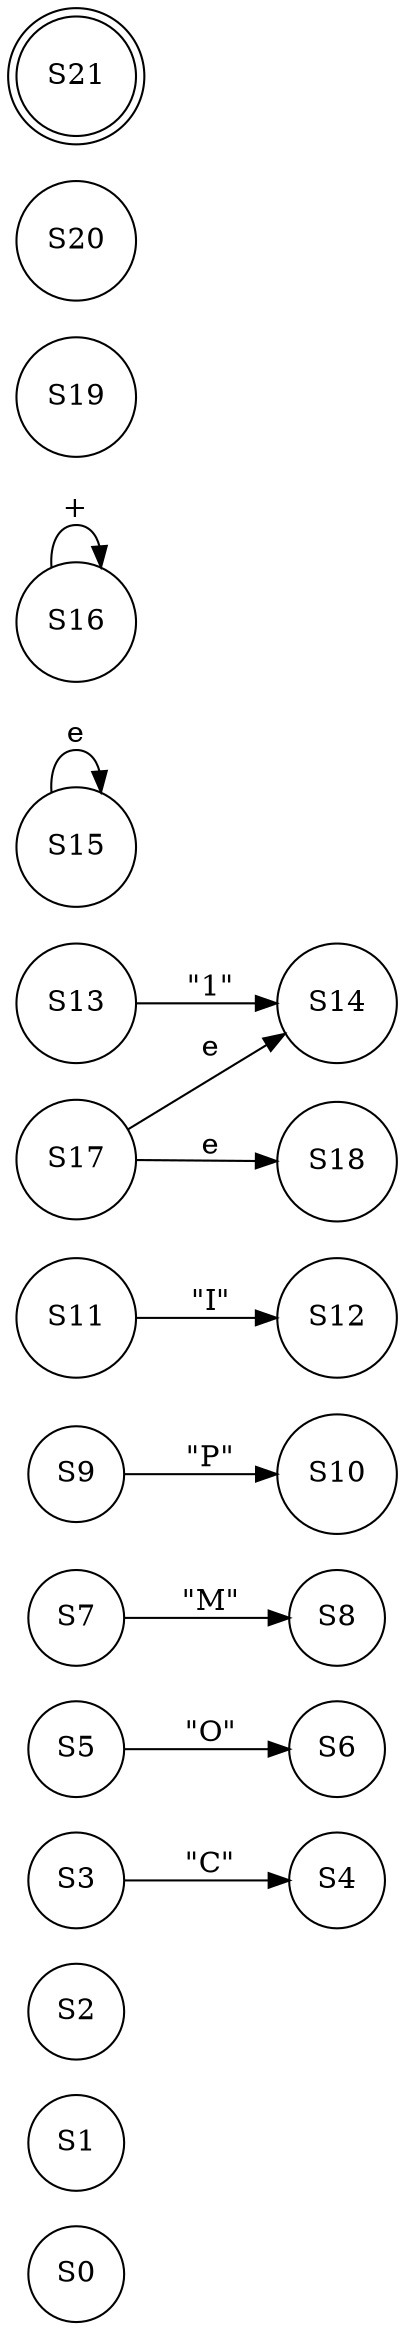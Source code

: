 digraph G {
rankdir=LR;
S0[shape=circle];
S1[shape=circle];
S2[shape=circle];
S3[shape=circle];
S4[shape=circle];
S5[shape=circle];
S6[shape=circle];
S7[shape=circle];
S8[shape=circle];
S9[shape=circle];
S10[shape=circle];
S11[shape=circle];
S12[shape=circle];
S13[shape=circle];
S14[shape=circle];
S15[shape=circle];
S16[shape=circle];
S17[shape=circle];
S18[shape=circle];
S19[shape=circle];
S20[shape=circle];
S21[shape=doublecircle];
S3 -> S4 [label="\"C\""];
S5 -> S6 [label="\"O\""];
S7 -> S8 [label="\"M\""];
S9 -> S10 [label="\"P\""];
S11 -> S12 [label="\"I\""];
S13 -> S14 [label="\"1\""];
S15 -> S15 [label="e"];
S16 -> S16 [label="+"];
S17 -> S14 [label="e"];
S17 -> S18 [label="e"];
}
